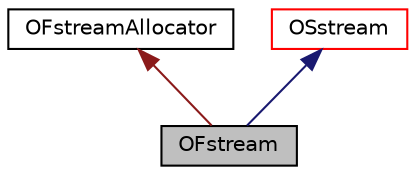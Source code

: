 digraph "OFstream"
{
  bgcolor="transparent";
  edge [fontname="Helvetica",fontsize="10",labelfontname="Helvetica",labelfontsize="10"];
  node [fontname="Helvetica",fontsize="10",shape=record];
  Node1 [label="OFstream",height=0.2,width=0.4,color="black", fillcolor="grey75", style="filled", fontcolor="black"];
  Node2 -> Node1 [dir="back",color="firebrick4",fontsize="10",style="solid",fontname="Helvetica"];
  Node2 [label="OFstreamAllocator",height=0.2,width=0.4,color="black",URL="$a01750.html",tooltip="A std::ostream with ability to handle compressed files. "];
  Node3 -> Node1 [dir="back",color="midnightblue",fontsize="10",style="solid",fontname="Helvetica"];
  Node3 [label="OSstream",height=0.2,width=0.4,color="red",URL="$a01781.html",tooltip="Generic output stream. "];
}
